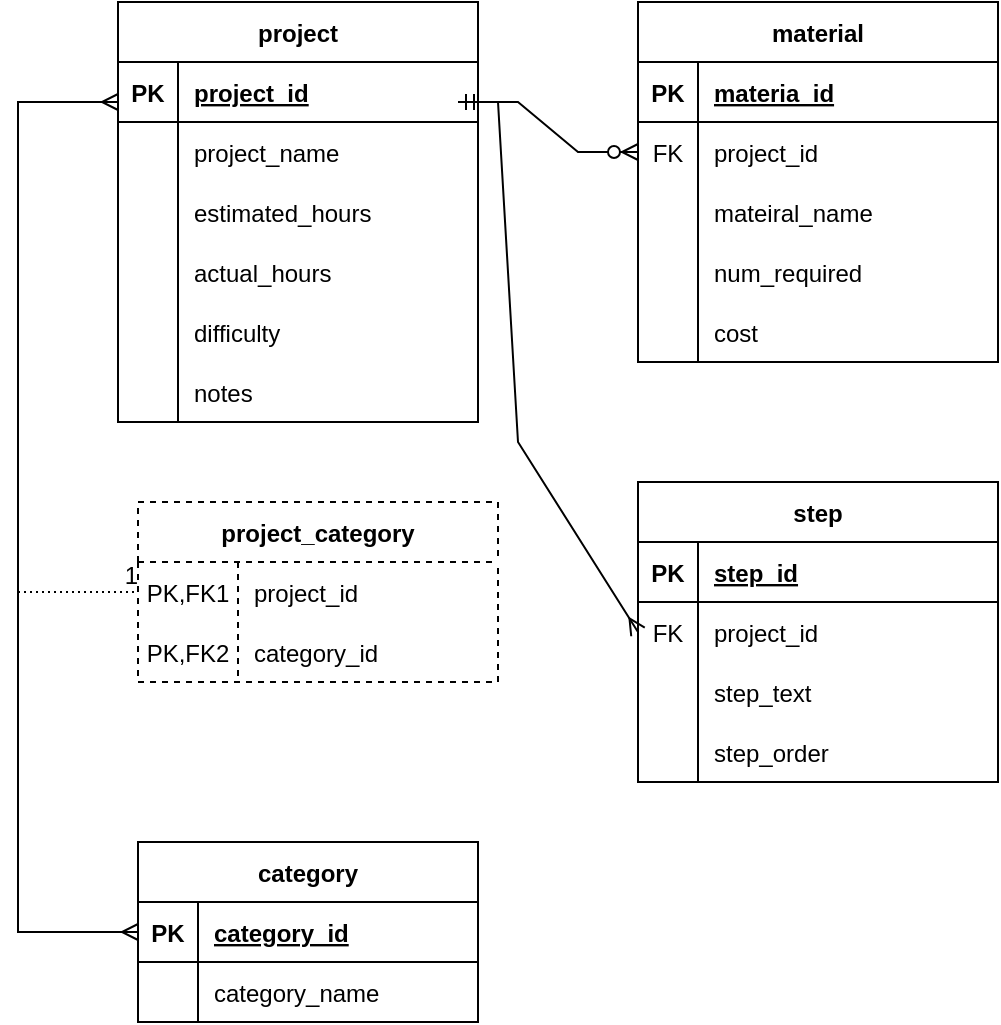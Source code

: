 <mxfile version="20.7.4" type="device"><diagram id="-JI_lhlwpWuJQfVBGSkN" name="Page-1"><mxGraphModel dx="1217" dy="560" grid="1" gridSize="10" guides="1" tooltips="1" connect="1" arrows="1" fold="1" page="1" pageScale="1" pageWidth="850" pageHeight="1100" math="0" shadow="0"><root><mxCell id="0"/><mxCell id="1" parent="0"/><mxCell id="OSCd8MXYMmCinv9tWiC6-1" value="project" style="shape=table;startSize=30;container=1;collapsible=1;childLayout=tableLayout;fixedRows=1;rowLines=0;fontStyle=1;align=center;resizeLast=1;" vertex="1" parent="1"><mxGeometry x="10" y="50" width="180" height="210" as="geometry"/></mxCell><mxCell id="OSCd8MXYMmCinv9tWiC6-2" value="" style="shape=tableRow;horizontal=0;startSize=0;swimlaneHead=0;swimlaneBody=0;fillColor=none;collapsible=0;dropTarget=0;points=[[0,0.5],[1,0.5]];portConstraint=eastwest;top=0;left=0;right=0;bottom=1;" vertex="1" parent="OSCd8MXYMmCinv9tWiC6-1"><mxGeometry y="30" width="180" height="30" as="geometry"/></mxCell><mxCell id="OSCd8MXYMmCinv9tWiC6-3" value="PK" style="shape=partialRectangle;connectable=0;fillColor=none;top=0;left=0;bottom=0;right=0;fontStyle=1;overflow=hidden;" vertex="1" parent="OSCd8MXYMmCinv9tWiC6-2"><mxGeometry width="30" height="30" as="geometry"><mxRectangle width="30" height="30" as="alternateBounds"/></mxGeometry></mxCell><mxCell id="OSCd8MXYMmCinv9tWiC6-4" value="project_id" style="shape=partialRectangle;connectable=0;fillColor=none;top=0;left=0;bottom=0;right=0;align=left;spacingLeft=6;fontStyle=5;overflow=hidden;" vertex="1" parent="OSCd8MXYMmCinv9tWiC6-2"><mxGeometry x="30" width="150" height="30" as="geometry"><mxRectangle width="150" height="30" as="alternateBounds"/></mxGeometry></mxCell><mxCell id="OSCd8MXYMmCinv9tWiC6-5" value="" style="shape=tableRow;horizontal=0;startSize=0;swimlaneHead=0;swimlaneBody=0;fillColor=none;collapsible=0;dropTarget=0;points=[[0,0.5],[1,0.5]];portConstraint=eastwest;top=0;left=0;right=0;bottom=0;" vertex="1" parent="OSCd8MXYMmCinv9tWiC6-1"><mxGeometry y="60" width="180" height="30" as="geometry"/></mxCell><mxCell id="OSCd8MXYMmCinv9tWiC6-6" value="" style="shape=partialRectangle;connectable=0;fillColor=none;top=0;left=0;bottom=0;right=0;editable=1;overflow=hidden;" vertex="1" parent="OSCd8MXYMmCinv9tWiC6-5"><mxGeometry width="30" height="30" as="geometry"><mxRectangle width="30" height="30" as="alternateBounds"/></mxGeometry></mxCell><mxCell id="OSCd8MXYMmCinv9tWiC6-7" value="project_name" style="shape=partialRectangle;connectable=0;fillColor=none;top=0;left=0;bottom=0;right=0;align=left;spacingLeft=6;overflow=hidden;" vertex="1" parent="OSCd8MXYMmCinv9tWiC6-5"><mxGeometry x="30" width="150" height="30" as="geometry"><mxRectangle width="150" height="30" as="alternateBounds"/></mxGeometry></mxCell><mxCell id="OSCd8MXYMmCinv9tWiC6-8" value="" style="shape=tableRow;horizontal=0;startSize=0;swimlaneHead=0;swimlaneBody=0;fillColor=none;collapsible=0;dropTarget=0;points=[[0,0.5],[1,0.5]];portConstraint=eastwest;top=0;left=0;right=0;bottom=0;" vertex="1" parent="OSCd8MXYMmCinv9tWiC6-1"><mxGeometry y="90" width="180" height="30" as="geometry"/></mxCell><mxCell id="OSCd8MXYMmCinv9tWiC6-9" value="" style="shape=partialRectangle;connectable=0;fillColor=none;top=0;left=0;bottom=0;right=0;editable=1;overflow=hidden;" vertex="1" parent="OSCd8MXYMmCinv9tWiC6-8"><mxGeometry width="30" height="30" as="geometry"><mxRectangle width="30" height="30" as="alternateBounds"/></mxGeometry></mxCell><mxCell id="OSCd8MXYMmCinv9tWiC6-10" value="estimated_hours" style="shape=partialRectangle;connectable=0;fillColor=none;top=0;left=0;bottom=0;right=0;align=left;spacingLeft=6;overflow=hidden;" vertex="1" parent="OSCd8MXYMmCinv9tWiC6-8"><mxGeometry x="30" width="150" height="30" as="geometry"><mxRectangle width="150" height="30" as="alternateBounds"/></mxGeometry></mxCell><mxCell id="OSCd8MXYMmCinv9tWiC6-11" value="" style="shape=tableRow;horizontal=0;startSize=0;swimlaneHead=0;swimlaneBody=0;fillColor=none;collapsible=0;dropTarget=0;points=[[0,0.5],[1,0.5]];portConstraint=eastwest;top=0;left=0;right=0;bottom=0;" vertex="1" parent="OSCd8MXYMmCinv9tWiC6-1"><mxGeometry y="120" width="180" height="30" as="geometry"/></mxCell><mxCell id="OSCd8MXYMmCinv9tWiC6-12" value="" style="shape=partialRectangle;connectable=0;fillColor=none;top=0;left=0;bottom=0;right=0;editable=1;overflow=hidden;" vertex="1" parent="OSCd8MXYMmCinv9tWiC6-11"><mxGeometry width="30" height="30" as="geometry"><mxRectangle width="30" height="30" as="alternateBounds"/></mxGeometry></mxCell><mxCell id="OSCd8MXYMmCinv9tWiC6-13" value="actual_hours" style="shape=partialRectangle;connectable=0;fillColor=none;top=0;left=0;bottom=0;right=0;align=left;spacingLeft=6;overflow=hidden;" vertex="1" parent="OSCd8MXYMmCinv9tWiC6-11"><mxGeometry x="30" width="150" height="30" as="geometry"><mxRectangle width="150" height="30" as="alternateBounds"/></mxGeometry></mxCell><mxCell id="OSCd8MXYMmCinv9tWiC6-14" value="" style="shape=tableRow;horizontal=0;startSize=0;swimlaneHead=0;swimlaneBody=0;fillColor=none;collapsible=0;dropTarget=0;points=[[0,0.5],[1,0.5]];portConstraint=eastwest;top=0;left=0;right=0;bottom=0;" vertex="1" parent="OSCd8MXYMmCinv9tWiC6-1"><mxGeometry y="150" width="180" height="30" as="geometry"/></mxCell><mxCell id="OSCd8MXYMmCinv9tWiC6-15" value="" style="shape=partialRectangle;connectable=0;fillColor=none;top=0;left=0;bottom=0;right=0;editable=1;overflow=hidden;" vertex="1" parent="OSCd8MXYMmCinv9tWiC6-14"><mxGeometry width="30" height="30" as="geometry"><mxRectangle width="30" height="30" as="alternateBounds"/></mxGeometry></mxCell><mxCell id="OSCd8MXYMmCinv9tWiC6-16" value="difficulty" style="shape=partialRectangle;connectable=0;fillColor=none;top=0;left=0;bottom=0;right=0;align=left;spacingLeft=6;overflow=hidden;" vertex="1" parent="OSCd8MXYMmCinv9tWiC6-14"><mxGeometry x="30" width="150" height="30" as="geometry"><mxRectangle width="150" height="30" as="alternateBounds"/></mxGeometry></mxCell><mxCell id="OSCd8MXYMmCinv9tWiC6-17" value="" style="shape=tableRow;horizontal=0;startSize=0;swimlaneHead=0;swimlaneBody=0;fillColor=none;collapsible=0;dropTarget=0;points=[[0,0.5],[1,0.5]];portConstraint=eastwest;top=0;left=0;right=0;bottom=0;" vertex="1" parent="OSCd8MXYMmCinv9tWiC6-1"><mxGeometry y="180" width="180" height="30" as="geometry"/></mxCell><mxCell id="OSCd8MXYMmCinv9tWiC6-18" value="" style="shape=partialRectangle;connectable=0;fillColor=none;top=0;left=0;bottom=0;right=0;editable=1;overflow=hidden;" vertex="1" parent="OSCd8MXYMmCinv9tWiC6-17"><mxGeometry width="30" height="30" as="geometry"><mxRectangle width="30" height="30" as="alternateBounds"/></mxGeometry></mxCell><mxCell id="OSCd8MXYMmCinv9tWiC6-19" value="notes" style="shape=partialRectangle;connectable=0;fillColor=none;top=0;left=0;bottom=0;right=0;align=left;spacingLeft=6;overflow=hidden;" vertex="1" parent="OSCd8MXYMmCinv9tWiC6-17"><mxGeometry x="30" width="150" height="30" as="geometry"><mxRectangle width="150" height="30" as="alternateBounds"/></mxGeometry></mxCell><mxCell id="OSCd8MXYMmCinv9tWiC6-20" value="material" style="shape=table;startSize=30;container=1;collapsible=1;childLayout=tableLayout;fixedRows=1;rowLines=0;fontStyle=1;align=center;resizeLast=1;" vertex="1" parent="1"><mxGeometry x="270" y="50" width="180" height="180" as="geometry"/></mxCell><mxCell id="OSCd8MXYMmCinv9tWiC6-21" value="" style="shape=tableRow;horizontal=0;startSize=0;swimlaneHead=0;swimlaneBody=0;fillColor=none;collapsible=0;dropTarget=0;points=[[0,0.5],[1,0.5]];portConstraint=eastwest;top=0;left=0;right=0;bottom=1;" vertex="1" parent="OSCd8MXYMmCinv9tWiC6-20"><mxGeometry y="30" width="180" height="30" as="geometry"/></mxCell><mxCell id="OSCd8MXYMmCinv9tWiC6-22" value="PK" style="shape=partialRectangle;connectable=0;fillColor=none;top=0;left=0;bottom=0;right=0;fontStyle=1;overflow=hidden;" vertex="1" parent="OSCd8MXYMmCinv9tWiC6-21"><mxGeometry width="30" height="30" as="geometry"><mxRectangle width="30" height="30" as="alternateBounds"/></mxGeometry></mxCell><mxCell id="OSCd8MXYMmCinv9tWiC6-23" value="materia_id" style="shape=partialRectangle;connectable=0;fillColor=none;top=0;left=0;bottom=0;right=0;align=left;spacingLeft=6;fontStyle=5;overflow=hidden;" vertex="1" parent="OSCd8MXYMmCinv9tWiC6-21"><mxGeometry x="30" width="150" height="30" as="geometry"><mxRectangle width="150" height="30" as="alternateBounds"/></mxGeometry></mxCell><mxCell id="OSCd8MXYMmCinv9tWiC6-24" value="" style="shape=tableRow;horizontal=0;startSize=0;swimlaneHead=0;swimlaneBody=0;fillColor=none;collapsible=0;dropTarget=0;points=[[0,0.5],[1,0.5]];portConstraint=eastwest;top=0;left=0;right=0;bottom=0;" vertex="1" parent="OSCd8MXYMmCinv9tWiC6-20"><mxGeometry y="60" width="180" height="30" as="geometry"/></mxCell><mxCell id="OSCd8MXYMmCinv9tWiC6-25" value="FK" style="shape=partialRectangle;connectable=0;fillColor=none;top=0;left=0;bottom=0;right=0;editable=1;overflow=hidden;" vertex="1" parent="OSCd8MXYMmCinv9tWiC6-24"><mxGeometry width="30" height="30" as="geometry"><mxRectangle width="30" height="30" as="alternateBounds"/></mxGeometry></mxCell><mxCell id="OSCd8MXYMmCinv9tWiC6-26" value="project_id" style="shape=partialRectangle;connectable=0;fillColor=none;top=0;left=0;bottom=0;right=0;align=left;spacingLeft=6;overflow=hidden;" vertex="1" parent="OSCd8MXYMmCinv9tWiC6-24"><mxGeometry x="30" width="150" height="30" as="geometry"><mxRectangle width="150" height="30" as="alternateBounds"/></mxGeometry></mxCell><mxCell id="OSCd8MXYMmCinv9tWiC6-27" value="" style="shape=tableRow;horizontal=0;startSize=0;swimlaneHead=0;swimlaneBody=0;fillColor=none;collapsible=0;dropTarget=0;points=[[0,0.5],[1,0.5]];portConstraint=eastwest;top=0;left=0;right=0;bottom=0;" vertex="1" parent="OSCd8MXYMmCinv9tWiC6-20"><mxGeometry y="90" width="180" height="30" as="geometry"/></mxCell><mxCell id="OSCd8MXYMmCinv9tWiC6-28" value="" style="shape=partialRectangle;connectable=0;fillColor=none;top=0;left=0;bottom=0;right=0;editable=1;overflow=hidden;" vertex="1" parent="OSCd8MXYMmCinv9tWiC6-27"><mxGeometry width="30" height="30" as="geometry"><mxRectangle width="30" height="30" as="alternateBounds"/></mxGeometry></mxCell><mxCell id="OSCd8MXYMmCinv9tWiC6-29" value="mateiral_name" style="shape=partialRectangle;connectable=0;fillColor=none;top=0;left=0;bottom=0;right=0;align=left;spacingLeft=6;overflow=hidden;" vertex="1" parent="OSCd8MXYMmCinv9tWiC6-27"><mxGeometry x="30" width="150" height="30" as="geometry"><mxRectangle width="150" height="30" as="alternateBounds"/></mxGeometry></mxCell><mxCell id="OSCd8MXYMmCinv9tWiC6-30" value="" style="shape=tableRow;horizontal=0;startSize=0;swimlaneHead=0;swimlaneBody=0;fillColor=none;collapsible=0;dropTarget=0;points=[[0,0.5],[1,0.5]];portConstraint=eastwest;top=0;left=0;right=0;bottom=0;" vertex="1" parent="OSCd8MXYMmCinv9tWiC6-20"><mxGeometry y="120" width="180" height="30" as="geometry"/></mxCell><mxCell id="OSCd8MXYMmCinv9tWiC6-31" value="" style="shape=partialRectangle;connectable=0;fillColor=none;top=0;left=0;bottom=0;right=0;editable=1;overflow=hidden;" vertex="1" parent="OSCd8MXYMmCinv9tWiC6-30"><mxGeometry width="30" height="30" as="geometry"><mxRectangle width="30" height="30" as="alternateBounds"/></mxGeometry></mxCell><mxCell id="OSCd8MXYMmCinv9tWiC6-32" value="num_required" style="shape=partialRectangle;connectable=0;fillColor=none;top=0;left=0;bottom=0;right=0;align=left;spacingLeft=6;overflow=hidden;" vertex="1" parent="OSCd8MXYMmCinv9tWiC6-30"><mxGeometry x="30" width="150" height="30" as="geometry"><mxRectangle width="150" height="30" as="alternateBounds"/></mxGeometry></mxCell><mxCell id="OSCd8MXYMmCinv9tWiC6-33" value="" style="shape=tableRow;horizontal=0;startSize=0;swimlaneHead=0;swimlaneBody=0;fillColor=none;collapsible=0;dropTarget=0;points=[[0,0.5],[1,0.5]];portConstraint=eastwest;top=0;left=0;right=0;bottom=0;" vertex="1" parent="OSCd8MXYMmCinv9tWiC6-20"><mxGeometry y="150" width="180" height="30" as="geometry"/></mxCell><mxCell id="OSCd8MXYMmCinv9tWiC6-34" value="" style="shape=partialRectangle;connectable=0;fillColor=none;top=0;left=0;bottom=0;right=0;editable=1;overflow=hidden;" vertex="1" parent="OSCd8MXYMmCinv9tWiC6-33"><mxGeometry width="30" height="30" as="geometry"><mxRectangle width="30" height="30" as="alternateBounds"/></mxGeometry></mxCell><mxCell id="OSCd8MXYMmCinv9tWiC6-35" value="cost" style="shape=partialRectangle;connectable=0;fillColor=none;top=0;left=0;bottom=0;right=0;align=left;spacingLeft=6;overflow=hidden;" vertex="1" parent="OSCd8MXYMmCinv9tWiC6-33"><mxGeometry x="30" width="150" height="30" as="geometry"><mxRectangle width="150" height="30" as="alternateBounds"/></mxGeometry></mxCell><mxCell id="OSCd8MXYMmCinv9tWiC6-37" value="step" style="shape=table;startSize=30;container=1;collapsible=1;childLayout=tableLayout;fixedRows=1;rowLines=0;fontStyle=1;align=center;resizeLast=1;" vertex="1" parent="1"><mxGeometry x="270" y="290" width="180" height="150" as="geometry"/></mxCell><mxCell id="OSCd8MXYMmCinv9tWiC6-38" value="" style="shape=tableRow;horizontal=0;startSize=0;swimlaneHead=0;swimlaneBody=0;fillColor=none;collapsible=0;dropTarget=0;points=[[0,0.5],[1,0.5]];portConstraint=eastwest;top=0;left=0;right=0;bottom=1;" vertex="1" parent="OSCd8MXYMmCinv9tWiC6-37"><mxGeometry y="30" width="180" height="30" as="geometry"/></mxCell><mxCell id="OSCd8MXYMmCinv9tWiC6-39" value="PK" style="shape=partialRectangle;connectable=0;fillColor=none;top=0;left=0;bottom=0;right=0;fontStyle=1;overflow=hidden;" vertex="1" parent="OSCd8MXYMmCinv9tWiC6-38"><mxGeometry width="30" height="30" as="geometry"><mxRectangle width="30" height="30" as="alternateBounds"/></mxGeometry></mxCell><mxCell id="OSCd8MXYMmCinv9tWiC6-40" value="step_id" style="shape=partialRectangle;connectable=0;fillColor=none;top=0;left=0;bottom=0;right=0;align=left;spacingLeft=6;fontStyle=5;overflow=hidden;" vertex="1" parent="OSCd8MXYMmCinv9tWiC6-38"><mxGeometry x="30" width="150" height="30" as="geometry"><mxRectangle width="150" height="30" as="alternateBounds"/></mxGeometry></mxCell><mxCell id="OSCd8MXYMmCinv9tWiC6-41" value="" style="shape=tableRow;horizontal=0;startSize=0;swimlaneHead=0;swimlaneBody=0;fillColor=none;collapsible=0;dropTarget=0;points=[[0,0.5],[1,0.5]];portConstraint=eastwest;top=0;left=0;right=0;bottom=0;" vertex="1" parent="OSCd8MXYMmCinv9tWiC6-37"><mxGeometry y="60" width="180" height="30" as="geometry"/></mxCell><mxCell id="OSCd8MXYMmCinv9tWiC6-42" value="FK" style="shape=partialRectangle;connectable=0;fillColor=none;top=0;left=0;bottom=0;right=0;editable=1;overflow=hidden;" vertex="1" parent="OSCd8MXYMmCinv9tWiC6-41"><mxGeometry width="30" height="30" as="geometry"><mxRectangle width="30" height="30" as="alternateBounds"/></mxGeometry></mxCell><mxCell id="OSCd8MXYMmCinv9tWiC6-43" value="project_id" style="shape=partialRectangle;connectable=0;fillColor=none;top=0;left=0;bottom=0;right=0;align=left;spacingLeft=6;overflow=hidden;" vertex="1" parent="OSCd8MXYMmCinv9tWiC6-41"><mxGeometry x="30" width="150" height="30" as="geometry"><mxRectangle width="150" height="30" as="alternateBounds"/></mxGeometry></mxCell><mxCell id="OSCd8MXYMmCinv9tWiC6-44" value="" style="shape=tableRow;horizontal=0;startSize=0;swimlaneHead=0;swimlaneBody=0;fillColor=none;collapsible=0;dropTarget=0;points=[[0,0.5],[1,0.5]];portConstraint=eastwest;top=0;left=0;right=0;bottom=0;" vertex="1" parent="OSCd8MXYMmCinv9tWiC6-37"><mxGeometry y="90" width="180" height="30" as="geometry"/></mxCell><mxCell id="OSCd8MXYMmCinv9tWiC6-45" value="" style="shape=partialRectangle;connectable=0;fillColor=none;top=0;left=0;bottom=0;right=0;editable=1;overflow=hidden;" vertex="1" parent="OSCd8MXYMmCinv9tWiC6-44"><mxGeometry width="30" height="30" as="geometry"><mxRectangle width="30" height="30" as="alternateBounds"/></mxGeometry></mxCell><mxCell id="OSCd8MXYMmCinv9tWiC6-46" value="step_text" style="shape=partialRectangle;connectable=0;fillColor=none;top=0;left=0;bottom=0;right=0;align=left;spacingLeft=6;overflow=hidden;" vertex="1" parent="OSCd8MXYMmCinv9tWiC6-44"><mxGeometry x="30" width="150" height="30" as="geometry"><mxRectangle width="150" height="30" as="alternateBounds"/></mxGeometry></mxCell><mxCell id="OSCd8MXYMmCinv9tWiC6-47" value="" style="shape=tableRow;horizontal=0;startSize=0;swimlaneHead=0;swimlaneBody=0;fillColor=none;collapsible=0;dropTarget=0;points=[[0,0.5],[1,0.5]];portConstraint=eastwest;top=0;left=0;right=0;bottom=0;" vertex="1" parent="OSCd8MXYMmCinv9tWiC6-37"><mxGeometry y="120" width="180" height="30" as="geometry"/></mxCell><mxCell id="OSCd8MXYMmCinv9tWiC6-48" value="" style="shape=partialRectangle;connectable=0;fillColor=none;top=0;left=0;bottom=0;right=0;editable=1;overflow=hidden;" vertex="1" parent="OSCd8MXYMmCinv9tWiC6-47"><mxGeometry width="30" height="30" as="geometry"><mxRectangle width="30" height="30" as="alternateBounds"/></mxGeometry></mxCell><mxCell id="OSCd8MXYMmCinv9tWiC6-49" value="step_order" style="shape=partialRectangle;connectable=0;fillColor=none;top=0;left=0;bottom=0;right=0;align=left;spacingLeft=6;overflow=hidden;" vertex="1" parent="OSCd8MXYMmCinv9tWiC6-47"><mxGeometry x="30" width="150" height="30" as="geometry"><mxRectangle width="150" height="30" as="alternateBounds"/></mxGeometry></mxCell><mxCell id="OSCd8MXYMmCinv9tWiC6-51" value="" style="edgeStyle=entityRelationEdgeStyle;fontSize=12;html=1;endArrow=ERzeroToMany;startArrow=ERmandOne;rounded=0;entryX=0;entryY=0.5;entryDx=0;entryDy=0;" edge="1" parent="1" target="OSCd8MXYMmCinv9tWiC6-24"><mxGeometry x="0.881" y="240" width="100" height="100" relative="1" as="geometry"><mxPoint x="180" y="100" as="sourcePoint"/><mxPoint x="280" as="targetPoint"/><mxPoint as="offset"/></mxGeometry></mxCell><mxCell id="OSCd8MXYMmCinv9tWiC6-52" value="" style="fontSize=12;html=1;endArrow=ERmany;rounded=0;entryX=0;entryY=0.5;entryDx=0;entryDy=0;" edge="1" parent="1" target="OSCd8MXYMmCinv9tWiC6-41"><mxGeometry width="100" height="100" relative="1" as="geometry"><mxPoint x="200" y="100" as="sourcePoint"/><mxPoint x="260" y="360" as="targetPoint"/><Array as="points"><mxPoint x="210" y="270"/></Array></mxGeometry></mxCell><mxCell id="OSCd8MXYMmCinv9tWiC6-53" value="category" style="shape=table;startSize=30;container=1;collapsible=1;childLayout=tableLayout;fixedRows=1;rowLines=0;fontStyle=1;align=center;resizeLast=1;" vertex="1" parent="1"><mxGeometry x="20" y="470" width="170" height="90" as="geometry"/></mxCell><mxCell id="OSCd8MXYMmCinv9tWiC6-54" value="" style="shape=tableRow;horizontal=0;startSize=0;swimlaneHead=0;swimlaneBody=0;fillColor=none;collapsible=0;dropTarget=0;points=[[0,0.5],[1,0.5]];portConstraint=eastwest;top=0;left=0;right=0;bottom=1;" vertex="1" parent="OSCd8MXYMmCinv9tWiC6-53"><mxGeometry y="30" width="170" height="30" as="geometry"/></mxCell><mxCell id="OSCd8MXYMmCinv9tWiC6-55" value="PK" style="shape=partialRectangle;connectable=0;fillColor=none;top=0;left=0;bottom=0;right=0;fontStyle=1;overflow=hidden;" vertex="1" parent="OSCd8MXYMmCinv9tWiC6-54"><mxGeometry width="30" height="30" as="geometry"><mxRectangle width="30" height="30" as="alternateBounds"/></mxGeometry></mxCell><mxCell id="OSCd8MXYMmCinv9tWiC6-56" value="category_id" style="shape=partialRectangle;connectable=0;fillColor=none;top=0;left=0;bottom=0;right=0;align=left;spacingLeft=6;fontStyle=5;overflow=hidden;" vertex="1" parent="OSCd8MXYMmCinv9tWiC6-54"><mxGeometry x="30" width="140" height="30" as="geometry"><mxRectangle width="140" height="30" as="alternateBounds"/></mxGeometry></mxCell><mxCell id="OSCd8MXYMmCinv9tWiC6-57" value="" style="shape=tableRow;horizontal=0;startSize=0;swimlaneHead=0;swimlaneBody=0;fillColor=none;collapsible=0;dropTarget=0;points=[[0,0.5],[1,0.5]];portConstraint=eastwest;top=0;left=0;right=0;bottom=0;" vertex="1" parent="OSCd8MXYMmCinv9tWiC6-53"><mxGeometry y="60" width="170" height="30" as="geometry"/></mxCell><mxCell id="OSCd8MXYMmCinv9tWiC6-58" value="" style="shape=partialRectangle;connectable=0;fillColor=none;top=0;left=0;bottom=0;right=0;editable=1;overflow=hidden;" vertex="1" parent="OSCd8MXYMmCinv9tWiC6-57"><mxGeometry width="30" height="30" as="geometry"><mxRectangle width="30" height="30" as="alternateBounds"/></mxGeometry></mxCell><mxCell id="OSCd8MXYMmCinv9tWiC6-59" value="category_name" style="shape=partialRectangle;connectable=0;fillColor=none;top=0;left=0;bottom=0;right=0;align=left;spacingLeft=6;overflow=hidden;" vertex="1" parent="OSCd8MXYMmCinv9tWiC6-57"><mxGeometry x="30" width="140" height="30" as="geometry"><mxRectangle width="140" height="30" as="alternateBounds"/></mxGeometry></mxCell><mxCell id="OSCd8MXYMmCinv9tWiC6-66" value="project_category" style="shape=table;startSize=30;container=1;collapsible=1;childLayout=tableLayout;fixedRows=1;rowLines=0;fontStyle=1;align=center;resizeLast=1;dashed=1;" vertex="1" parent="1"><mxGeometry x="20" y="300" width="180" height="90" as="geometry"/></mxCell><mxCell id="OSCd8MXYMmCinv9tWiC6-70" value="" style="shape=tableRow;horizontal=0;startSize=0;swimlaneHead=0;swimlaneBody=0;fillColor=none;collapsible=0;dropTarget=0;points=[[0,0.5],[1,0.5]];portConstraint=eastwest;top=0;left=0;right=0;bottom=0;" vertex="1" parent="OSCd8MXYMmCinv9tWiC6-66"><mxGeometry y="30" width="180" height="30" as="geometry"/></mxCell><mxCell id="OSCd8MXYMmCinv9tWiC6-71" value="PK,FK1" style="shape=partialRectangle;connectable=0;fillColor=none;top=0;left=0;bottom=0;right=0;editable=1;overflow=hidden;" vertex="1" parent="OSCd8MXYMmCinv9tWiC6-70"><mxGeometry width="50" height="30" as="geometry"><mxRectangle width="50" height="30" as="alternateBounds"/></mxGeometry></mxCell><mxCell id="OSCd8MXYMmCinv9tWiC6-72" value="project_id" style="shape=partialRectangle;connectable=0;fillColor=none;top=0;left=0;bottom=0;right=0;align=left;spacingLeft=6;overflow=hidden;" vertex="1" parent="OSCd8MXYMmCinv9tWiC6-70"><mxGeometry x="50" width="130" height="30" as="geometry"><mxRectangle width="130" height="30" as="alternateBounds"/></mxGeometry></mxCell><mxCell id="OSCd8MXYMmCinv9tWiC6-73" value="" style="shape=tableRow;horizontal=0;startSize=0;swimlaneHead=0;swimlaneBody=0;fillColor=none;collapsible=0;dropTarget=0;points=[[0,0.5],[1,0.5]];portConstraint=eastwest;top=0;left=0;right=0;bottom=0;" vertex="1" parent="OSCd8MXYMmCinv9tWiC6-66"><mxGeometry y="60" width="180" height="30" as="geometry"/></mxCell><mxCell id="OSCd8MXYMmCinv9tWiC6-74" value="PK,FK2" style="shape=partialRectangle;connectable=0;fillColor=none;top=0;left=0;bottom=0;right=0;editable=1;overflow=hidden;" vertex="1" parent="OSCd8MXYMmCinv9tWiC6-73"><mxGeometry width="50" height="30" as="geometry"><mxRectangle width="50" height="30" as="alternateBounds"/></mxGeometry></mxCell><mxCell id="OSCd8MXYMmCinv9tWiC6-75" value="category_id" style="shape=partialRectangle;connectable=0;fillColor=none;top=0;left=0;bottom=0;right=0;align=left;spacingLeft=6;overflow=hidden;" vertex="1" parent="OSCd8MXYMmCinv9tWiC6-73"><mxGeometry x="50" width="130" height="30" as="geometry"><mxRectangle width="130" height="30" as="alternateBounds"/></mxGeometry></mxCell><mxCell id="OSCd8MXYMmCinv9tWiC6-81" value="" style="edgeStyle=elbowEdgeStyle;fontSize=12;html=1;endArrow=ERmany;startArrow=ERmany;rounded=0;exitX=0;exitY=0.5;exitDx=0;exitDy=0;" edge="1" parent="1" source="OSCd8MXYMmCinv9tWiC6-54"><mxGeometry x="0.443" y="176" width="100" height="100" relative="1" as="geometry"><mxPoint x="-20" y="530" as="sourcePoint"/><mxPoint x="10" y="100" as="targetPoint"/><Array as="points"><mxPoint x="-40" y="320"/></Array><mxPoint as="offset"/></mxGeometry></mxCell><mxCell id="OSCd8MXYMmCinv9tWiC6-84" value="" style="endArrow=none;html=1;rounded=0;dashed=1;dashPattern=1 2;entryX=0;entryY=0.5;entryDx=0;entryDy=0;" edge="1" parent="1"><mxGeometry relative="1" as="geometry"><mxPoint x="-40" y="345" as="sourcePoint"/><mxPoint x="20" y="345" as="targetPoint"/></mxGeometry></mxCell><mxCell id="OSCd8MXYMmCinv9tWiC6-85" value="1" style="resizable=0;html=1;align=right;verticalAlign=bottom;" connectable="0" vertex="1" parent="OSCd8MXYMmCinv9tWiC6-84"><mxGeometry x="1" relative="1" as="geometry"/></mxCell></root></mxGraphModel></diagram></mxfile>
